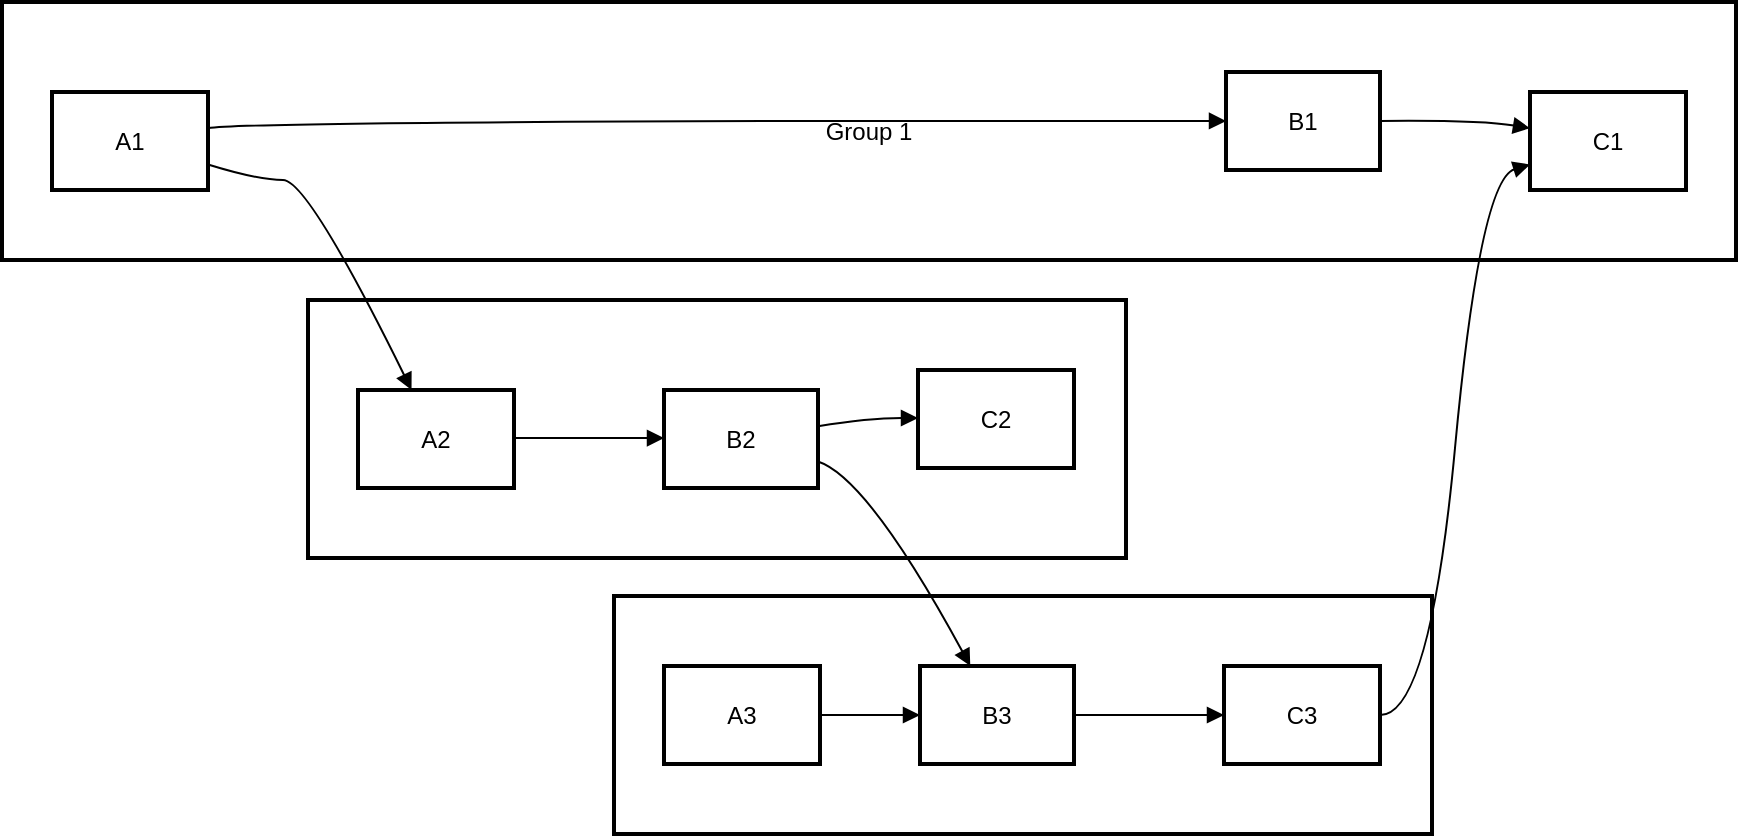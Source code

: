 <mxfile version="24.8.4">
  <diagram name="Page-1" id="K2Sts4XPuye40wljlyBO">
    <mxGraphModel>
      <root>
        <mxCell id="0" />
        <mxCell id="1" parent="0" />
        <mxCell id="2" value="Group 3" style="whiteSpace=wrap;strokeWidth=2;" vertex="1" parent="1">
          <mxGeometry x="314" y="305" width="409" height="119" as="geometry" />
        </mxCell>
        <mxCell id="3" value="Group 2" style="whiteSpace=wrap;strokeWidth=2;" vertex="1" parent="1">
          <mxGeometry x="161" y="157" width="409" height="129" as="geometry" />
        </mxCell>
        <mxCell id="4" value="Group 1" style="whiteSpace=wrap;strokeWidth=2;" vertex="1" parent="1">
          <mxGeometry x="8" y="8" width="867" height="129" as="geometry" />
        </mxCell>
        <mxCell id="5" value="A1" style="whiteSpace=wrap;strokeWidth=2;" vertex="1" parent="1">
          <mxGeometry x="33" y="53" width="78" height="49" as="geometry" />
        </mxCell>
        <mxCell id="6" value="B1" style="whiteSpace=wrap;strokeWidth=2;" vertex="1" parent="1">
          <mxGeometry x="620" y="43" width="77" height="49" as="geometry" />
        </mxCell>
        <mxCell id="7" value="C1" style="whiteSpace=wrap;strokeWidth=2;" vertex="1" parent="1">
          <mxGeometry x="772" y="53" width="78" height="49" as="geometry" />
        </mxCell>
        <mxCell id="8" value="A2" style="whiteSpace=wrap;strokeWidth=2;" vertex="1" parent="1">
          <mxGeometry x="186" y="202" width="78" height="49" as="geometry" />
        </mxCell>
        <mxCell id="9" value="B2" style="whiteSpace=wrap;strokeWidth=2;" vertex="1" parent="1">
          <mxGeometry x="339" y="202" width="77" height="49" as="geometry" />
        </mxCell>
        <mxCell id="10" value="C2" style="whiteSpace=wrap;strokeWidth=2;" vertex="1" parent="1">
          <mxGeometry x="466" y="192" width="78" height="49" as="geometry" />
        </mxCell>
        <mxCell id="11" value="A3" style="whiteSpace=wrap;strokeWidth=2;" vertex="1" parent="1">
          <mxGeometry x="339" y="340" width="78" height="49" as="geometry" />
        </mxCell>
        <mxCell id="12" value="B3" style="whiteSpace=wrap;strokeWidth=2;" vertex="1" parent="1">
          <mxGeometry x="467" y="340" width="77" height="49" as="geometry" />
        </mxCell>
        <mxCell id="13" value="C3" style="whiteSpace=wrap;strokeWidth=2;" vertex="1" parent="1">
          <mxGeometry x="619" y="340" width="78" height="49" as="geometry" />
        </mxCell>
        <mxCell id="14" value="" style="curved=1;startArrow=none;endArrow=block;exitX=1;exitY=0.37;entryX=0;entryY=0.5;" edge="1" parent="1" source="5" target="6">
          <mxGeometry relative="1" as="geometry">
            <Array as="points">
              <mxPoint x="136" y="67" />
            </Array>
          </mxGeometry>
        </mxCell>
        <mxCell id="15" value="" style="curved=1;startArrow=none;endArrow=block;exitX=1;exitY=0.5;entryX=0;entryY=0.37;" edge="1" parent="1" source="6" target="7">
          <mxGeometry relative="1" as="geometry">
            <Array as="points">
              <mxPoint x="747" y="67" />
            </Array>
          </mxGeometry>
        </mxCell>
        <mxCell id="16" value="" style="curved=1;startArrow=none;endArrow=block;exitX=1;exitY=0.49;entryX=0;entryY=0.49;" edge="1" parent="1" source="8" target="9">
          <mxGeometry relative="1" as="geometry">
            <Array as="points" />
          </mxGeometry>
        </mxCell>
        <mxCell id="17" value="" style="curved=1;startArrow=none;endArrow=block;exitX=1;exitY=0.37;entryX=0.01;entryY=0.49;" edge="1" parent="1" source="9" target="10">
          <mxGeometry relative="1" as="geometry">
            <Array as="points">
              <mxPoint x="441" y="216" />
            </Array>
          </mxGeometry>
        </mxCell>
        <mxCell id="18" value="" style="curved=1;startArrow=none;endArrow=block;exitX=0.99;exitY=0.5;entryX=0;entryY=0.5;" edge="1" parent="1" source="11" target="12">
          <mxGeometry relative="1" as="geometry">
            <Array as="points" />
          </mxGeometry>
        </mxCell>
        <mxCell id="19" value="" style="curved=1;startArrow=none;endArrow=block;exitX=1;exitY=0.5;entryX=0.01;entryY=0.5;" edge="1" parent="1" source="12" target="13">
          <mxGeometry relative="1" as="geometry">
            <Array as="points" />
          </mxGeometry>
        </mxCell>
        <mxCell id="20" value="" style="curved=1;startArrow=none;endArrow=block;exitX=1;exitY=0.74;entryX=0.34;entryY=-0.01;" edge="1" parent="1" source="5" target="8">
          <mxGeometry relative="1" as="geometry">
            <Array as="points">
              <mxPoint x="136" y="97" />
              <mxPoint x="161" y="97" />
            </Array>
          </mxGeometry>
        </mxCell>
        <mxCell id="21" value="" style="curved=1;startArrow=none;endArrow=block;exitX=1;exitY=0.73;entryX=0.33;entryY=0.01;" edge="1" parent="1" source="9" target="12">
          <mxGeometry relative="1" as="geometry">
            <Array as="points">
              <mxPoint x="441" y="246" />
            </Array>
          </mxGeometry>
        </mxCell>
        <mxCell id="22" value="" style="curved=1;startArrow=none;endArrow=block;exitX=1;exitY=0.5;entryX=0;entryY=0.74;" edge="1" parent="1" source="13" target="7">
          <mxGeometry relative="1" as="geometry">
            <Array as="points">
              <mxPoint x="722" y="365" />
              <mxPoint x="747" y="97" />
            </Array>
          </mxGeometry>
        </mxCell>
      </root>
    </mxGraphModel>
  </diagram>
</mxfile>
